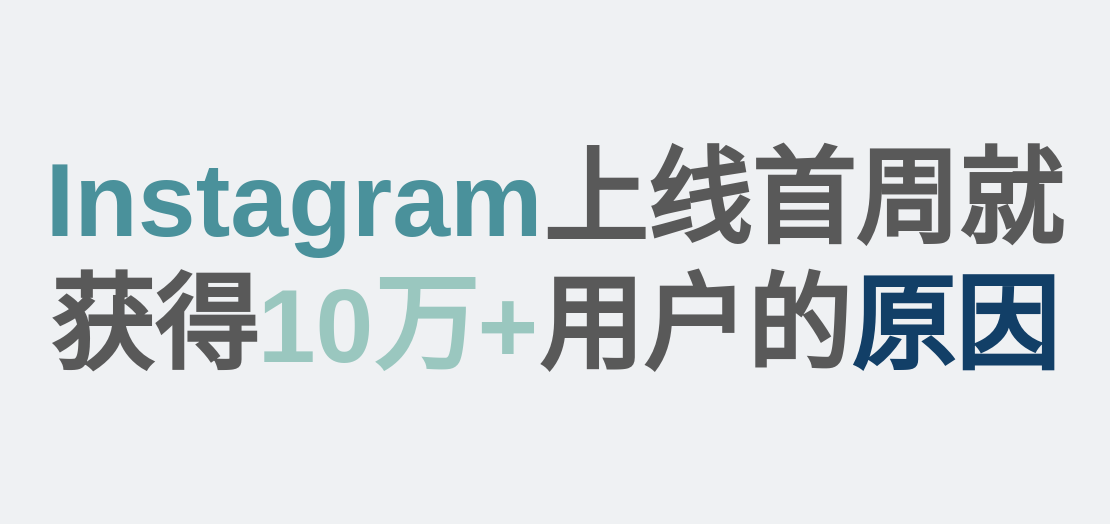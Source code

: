 <mxfile version="20.2.4" type="github">
  <diagram id="3228e29e-7158-1315-38df-8450db1d8a1d" name="Page-1">
    <mxGraphModel dx="1298" dy="755" grid="0" gridSize="10" guides="1" tooltips="1" connect="1" arrows="1" fold="1" page="1" pageScale="1" pageWidth="600" pageHeight="350" background="#EFF1F3" math="0" shadow="0">
      <root>
        <mxCell id="0" />
        <mxCell id="1" parent="0" />
        <mxCell id="UU9xKcYvhKtoYnd8AA-M-1" value="&lt;h1&gt;&lt;span style=&quot;font-size: 52px;&quot;&gt;&lt;font color=&quot;#4a919b&quot;&gt;Instagram&lt;/font&gt;&lt;font color=&quot;#595959&quot;&gt;上线首周就获得&lt;/font&gt;&lt;font color=&quot;#9ac7bf&quot;&gt;10万+&lt;/font&gt;&lt;font color=&quot;#595959&quot;&gt;用户的&lt;/font&gt;&lt;font color=&quot;#123f67&quot;&gt;原因&lt;/font&gt;&lt;/span&gt;&lt;br&gt;&lt;/h1&gt;" style="text;html=1;strokeColor=none;fillColor=none;align=center;verticalAlign=middle;whiteSpace=wrap;rounded=0;" parent="1" vertex="1">
          <mxGeometry x="20" y="47" width="554" height="261" as="geometry" />
        </mxCell>
      </root>
    </mxGraphModel>
  </diagram>
</mxfile>
